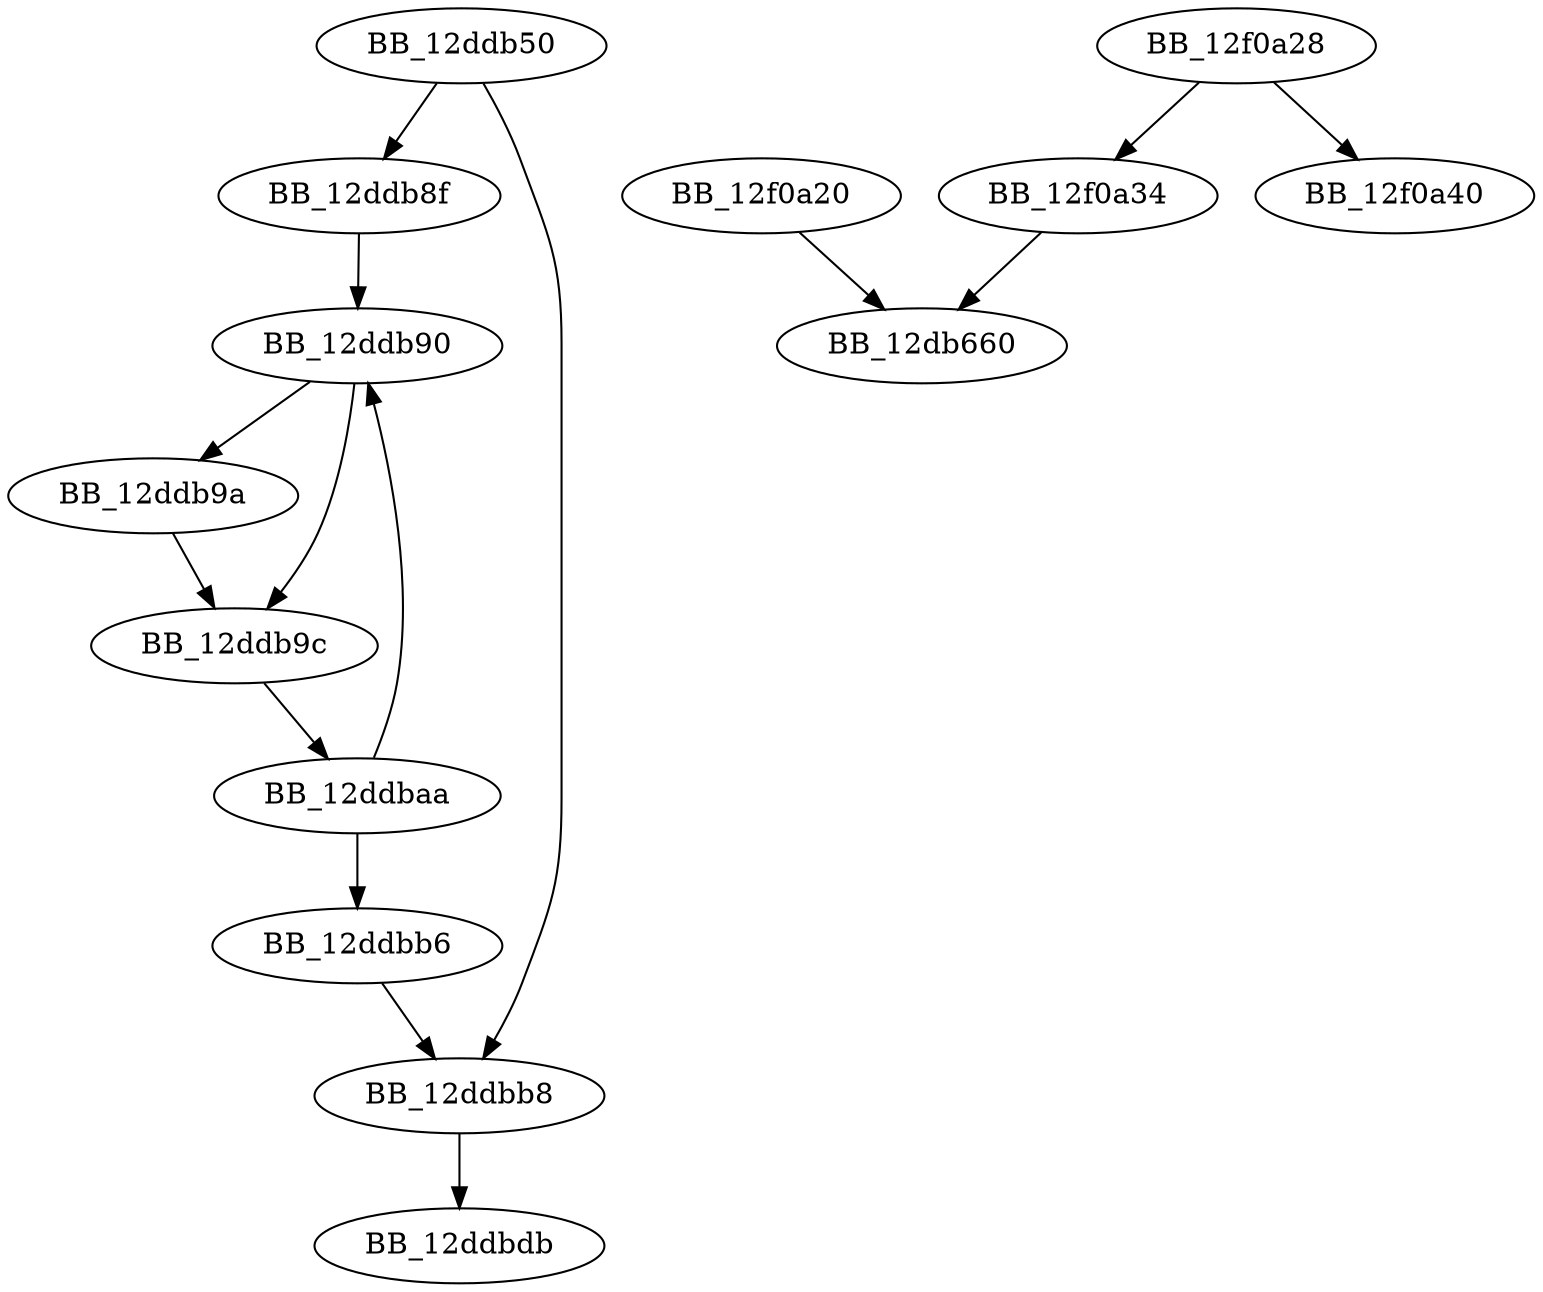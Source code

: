 DiGraph sub_12DDB50{
BB_12ddb50->BB_12ddb8f
BB_12ddb50->BB_12ddbb8
BB_12ddb8f->BB_12ddb90
BB_12ddb90->BB_12ddb9a
BB_12ddb90->BB_12ddb9c
BB_12ddb9a->BB_12ddb9c
BB_12ddb9c->BB_12ddbaa
BB_12ddbaa->BB_12ddb90
BB_12ddbaa->BB_12ddbb6
BB_12ddbb6->BB_12ddbb8
BB_12ddbb8->BB_12ddbdb
BB_12f0a20->BB_12db660
BB_12f0a28->BB_12f0a34
BB_12f0a28->BB_12f0a40
BB_12f0a34->BB_12db660
}
